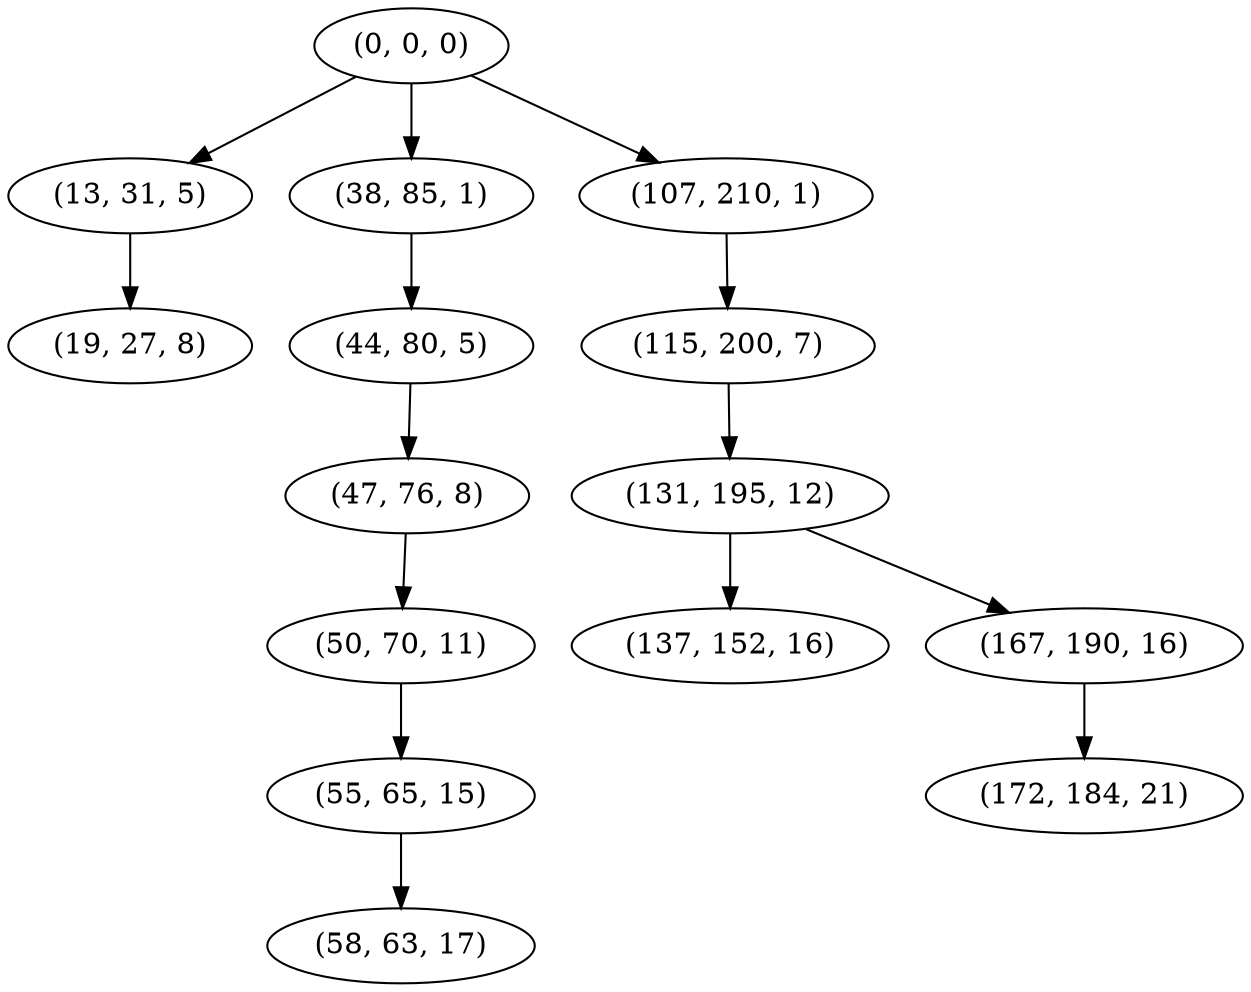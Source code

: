 digraph tree {
    "(0, 0, 0)";
    "(13, 31, 5)";
    "(19, 27, 8)";
    "(38, 85, 1)";
    "(44, 80, 5)";
    "(47, 76, 8)";
    "(50, 70, 11)";
    "(55, 65, 15)";
    "(58, 63, 17)";
    "(107, 210, 1)";
    "(115, 200, 7)";
    "(131, 195, 12)";
    "(137, 152, 16)";
    "(167, 190, 16)";
    "(172, 184, 21)";
    "(0, 0, 0)" -> "(13, 31, 5)";
    "(0, 0, 0)" -> "(38, 85, 1)";
    "(0, 0, 0)" -> "(107, 210, 1)";
    "(13, 31, 5)" -> "(19, 27, 8)";
    "(38, 85, 1)" -> "(44, 80, 5)";
    "(44, 80, 5)" -> "(47, 76, 8)";
    "(47, 76, 8)" -> "(50, 70, 11)";
    "(50, 70, 11)" -> "(55, 65, 15)";
    "(55, 65, 15)" -> "(58, 63, 17)";
    "(107, 210, 1)" -> "(115, 200, 7)";
    "(115, 200, 7)" -> "(131, 195, 12)";
    "(131, 195, 12)" -> "(137, 152, 16)";
    "(131, 195, 12)" -> "(167, 190, 16)";
    "(167, 190, 16)" -> "(172, 184, 21)";
}
